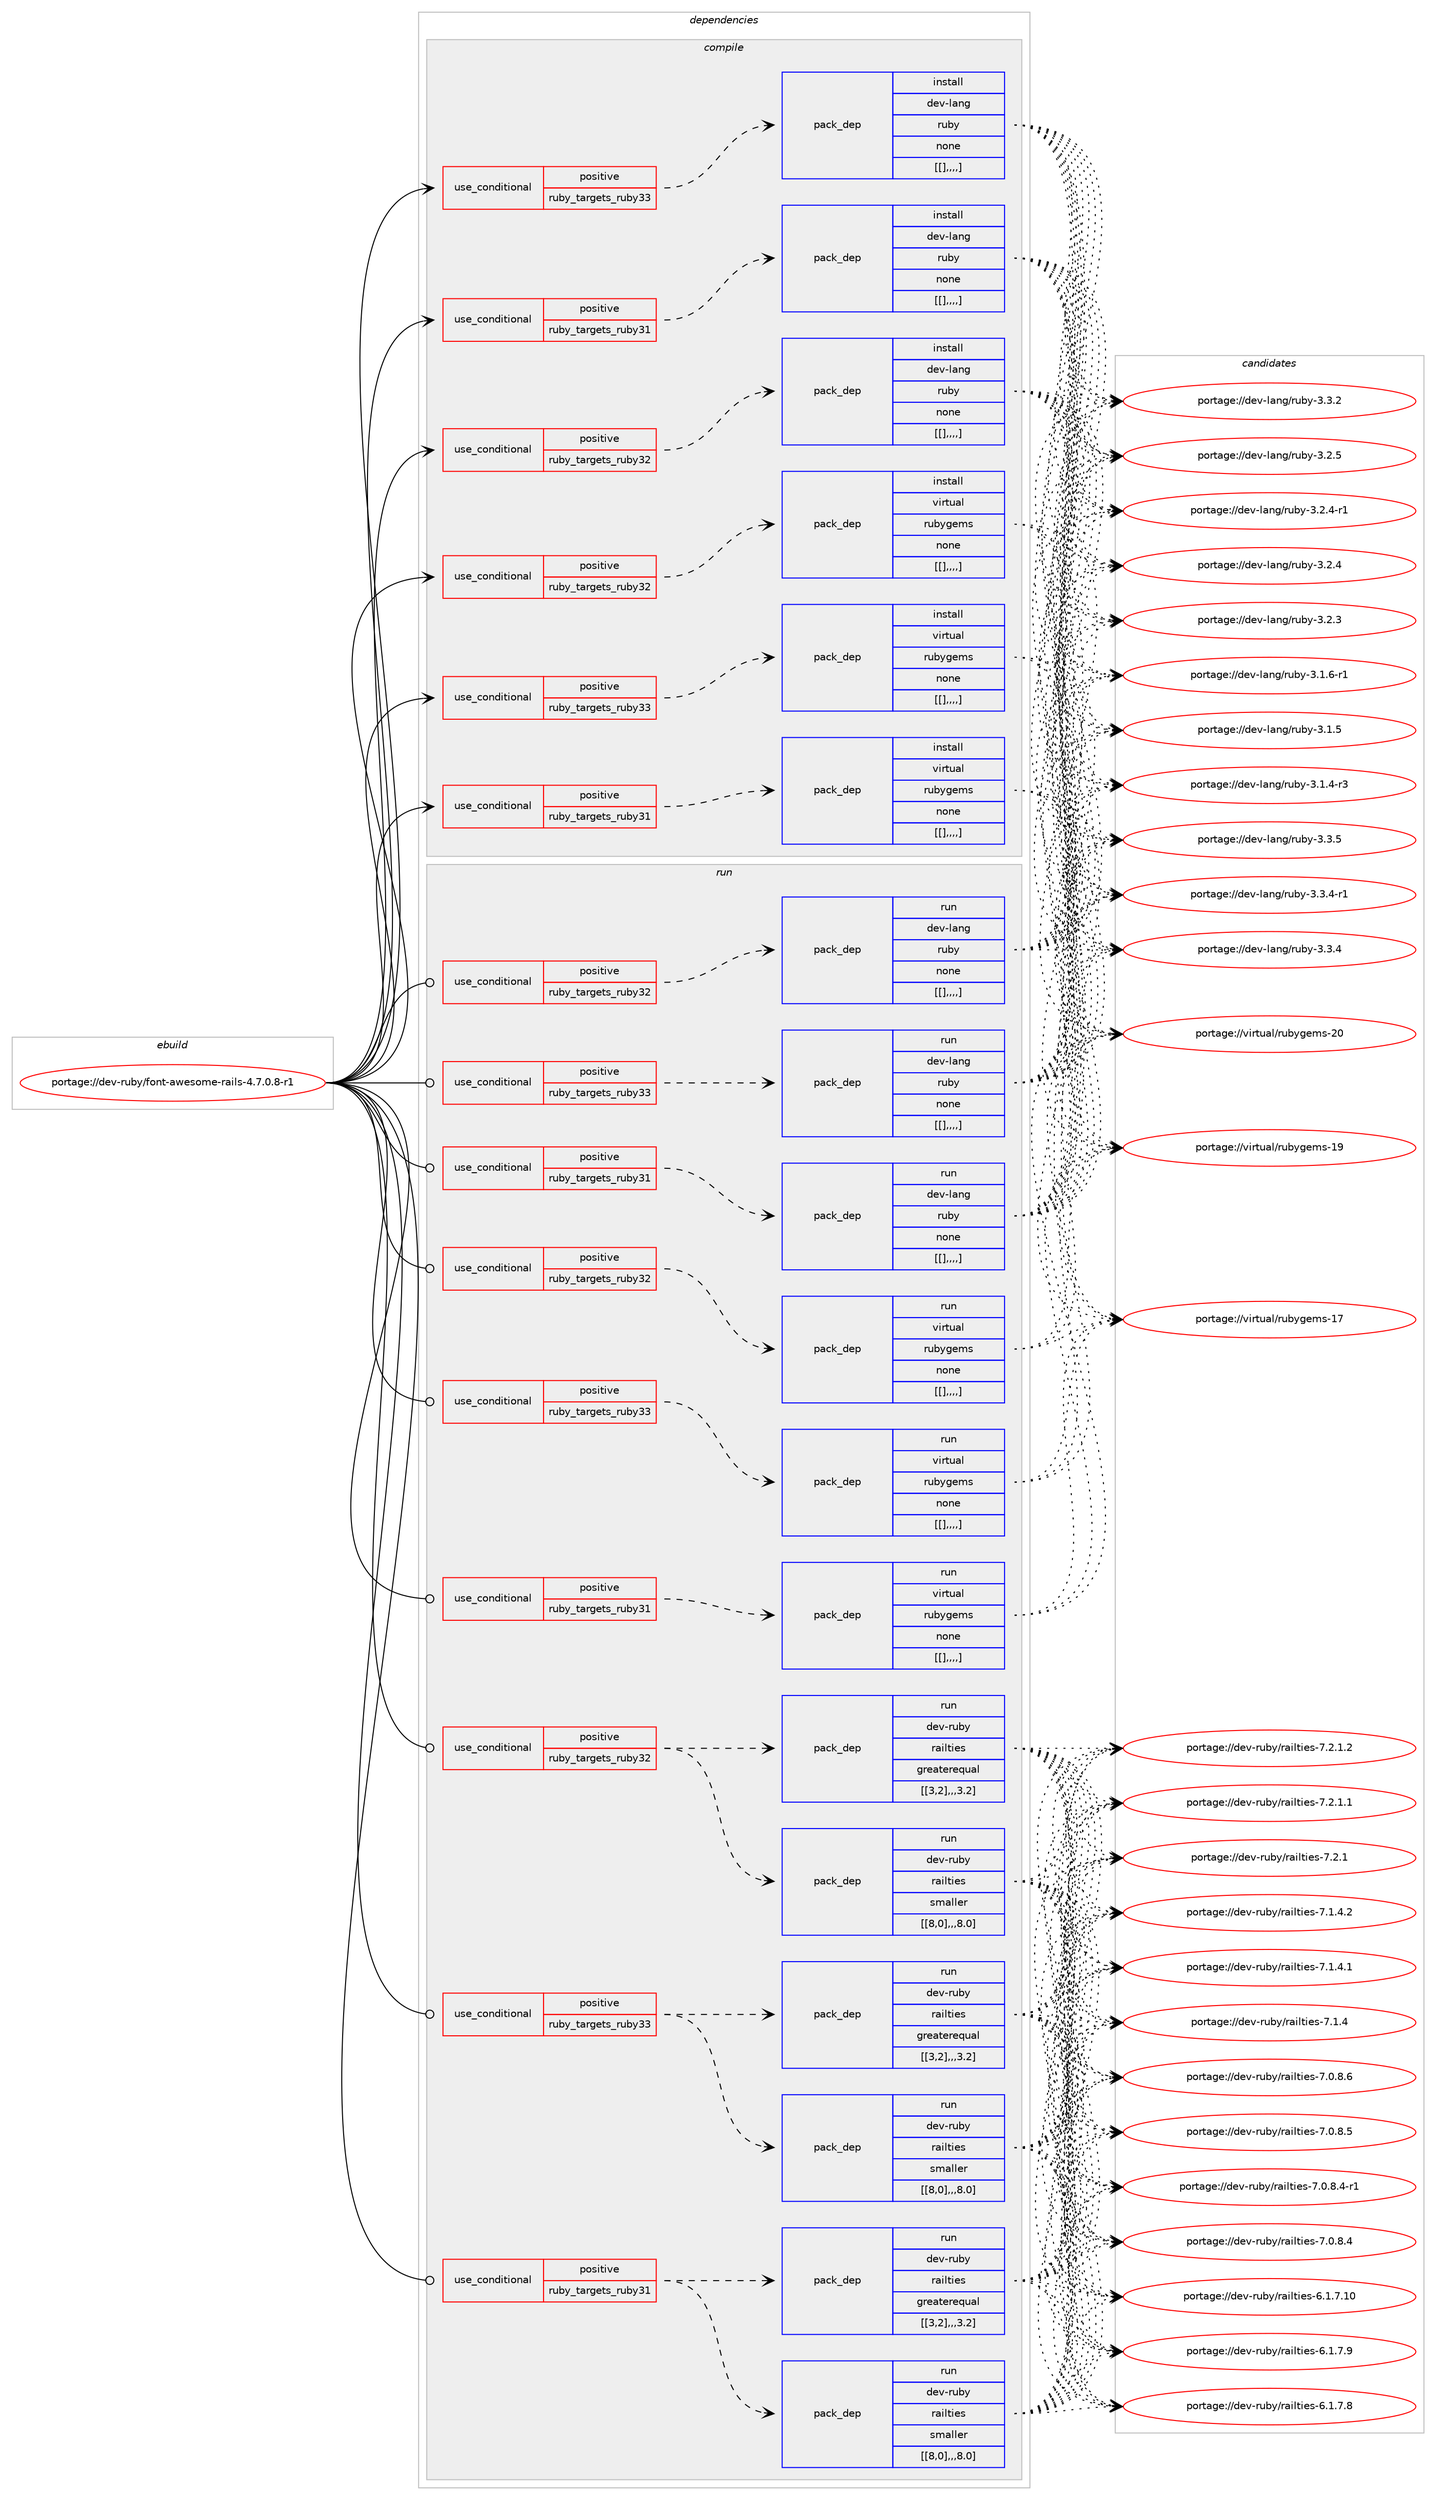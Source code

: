 digraph prolog {

# *************
# Graph options
# *************

newrank=true;
concentrate=true;
compound=true;
graph [rankdir=LR,fontname=Helvetica,fontsize=10,ranksep=1.5];#, ranksep=2.5, nodesep=0.2];
edge  [arrowhead=vee];
node  [fontname=Helvetica,fontsize=10];

# **********
# The ebuild
# **********

subgraph cluster_leftcol {
color=gray;
label=<<i>ebuild</i>>;
id [label="portage://dev-ruby/font-awesome-rails-4.7.0.8-r1", color=red, width=4, href="../dev-ruby/font-awesome-rails-4.7.0.8-r1.svg"];
}

# ****************
# The dependencies
# ****************

subgraph cluster_midcol {
color=gray;
label=<<i>dependencies</i>>;
subgraph cluster_compile {
fillcolor="#eeeeee";
style=filled;
label=<<i>compile</i>>;
subgraph cond52103 {
dependency194937 [label=<<TABLE BORDER="0" CELLBORDER="1" CELLSPACING="0" CELLPADDING="4"><TR><TD ROWSPAN="3" CELLPADDING="10">use_conditional</TD></TR><TR><TD>positive</TD></TR><TR><TD>ruby_targets_ruby31</TD></TR></TABLE>>, shape=none, color=red];
subgraph pack141422 {
dependency194960 [label=<<TABLE BORDER="0" CELLBORDER="1" CELLSPACING="0" CELLPADDING="4" WIDTH="220"><TR><TD ROWSPAN="6" CELLPADDING="30">pack_dep</TD></TR><TR><TD WIDTH="110">install</TD></TR><TR><TD>dev-lang</TD></TR><TR><TD>ruby</TD></TR><TR><TD>none</TD></TR><TR><TD>[[],,,,]</TD></TR></TABLE>>, shape=none, color=blue];
}
dependency194937:e -> dependency194960:w [weight=20,style="dashed",arrowhead="vee"];
}
id:e -> dependency194937:w [weight=20,style="solid",arrowhead="vee"];
subgraph cond52118 {
dependency194966 [label=<<TABLE BORDER="0" CELLBORDER="1" CELLSPACING="0" CELLPADDING="4"><TR><TD ROWSPAN="3" CELLPADDING="10">use_conditional</TD></TR><TR><TD>positive</TD></TR><TR><TD>ruby_targets_ruby31</TD></TR></TABLE>>, shape=none, color=red];
subgraph pack141431 {
dependency194974 [label=<<TABLE BORDER="0" CELLBORDER="1" CELLSPACING="0" CELLPADDING="4" WIDTH="220"><TR><TD ROWSPAN="6" CELLPADDING="30">pack_dep</TD></TR><TR><TD WIDTH="110">install</TD></TR><TR><TD>virtual</TD></TR><TR><TD>rubygems</TD></TR><TR><TD>none</TD></TR><TR><TD>[[],,,,]</TD></TR></TABLE>>, shape=none, color=blue];
}
dependency194966:e -> dependency194974:w [weight=20,style="dashed",arrowhead="vee"];
}
id:e -> dependency194966:w [weight=20,style="solid",arrowhead="vee"];
subgraph cond52130 {
dependency194993 [label=<<TABLE BORDER="0" CELLBORDER="1" CELLSPACING="0" CELLPADDING="4"><TR><TD ROWSPAN="3" CELLPADDING="10">use_conditional</TD></TR><TR><TD>positive</TD></TR><TR><TD>ruby_targets_ruby32</TD></TR></TABLE>>, shape=none, color=red];
subgraph pack141440 {
dependency195002 [label=<<TABLE BORDER="0" CELLBORDER="1" CELLSPACING="0" CELLPADDING="4" WIDTH="220"><TR><TD ROWSPAN="6" CELLPADDING="30">pack_dep</TD></TR><TR><TD WIDTH="110">install</TD></TR><TR><TD>dev-lang</TD></TR><TR><TD>ruby</TD></TR><TR><TD>none</TD></TR><TR><TD>[[],,,,]</TD></TR></TABLE>>, shape=none, color=blue];
}
dependency194993:e -> dependency195002:w [weight=20,style="dashed",arrowhead="vee"];
}
id:e -> dependency194993:w [weight=20,style="solid",arrowhead="vee"];
subgraph cond52139 {
dependency195019 [label=<<TABLE BORDER="0" CELLBORDER="1" CELLSPACING="0" CELLPADDING="4"><TR><TD ROWSPAN="3" CELLPADDING="10">use_conditional</TD></TR><TR><TD>positive</TD></TR><TR><TD>ruby_targets_ruby32</TD></TR></TABLE>>, shape=none, color=red];
subgraph pack141468 {
dependency195084 [label=<<TABLE BORDER="0" CELLBORDER="1" CELLSPACING="0" CELLPADDING="4" WIDTH="220"><TR><TD ROWSPAN="6" CELLPADDING="30">pack_dep</TD></TR><TR><TD WIDTH="110">install</TD></TR><TR><TD>virtual</TD></TR><TR><TD>rubygems</TD></TR><TR><TD>none</TD></TR><TR><TD>[[],,,,]</TD></TR></TABLE>>, shape=none, color=blue];
}
dependency195019:e -> dependency195084:w [weight=20,style="dashed",arrowhead="vee"];
}
id:e -> dependency195019:w [weight=20,style="solid",arrowhead="vee"];
subgraph cond52192 {
dependency195107 [label=<<TABLE BORDER="0" CELLBORDER="1" CELLSPACING="0" CELLPADDING="4"><TR><TD ROWSPAN="3" CELLPADDING="10">use_conditional</TD></TR><TR><TD>positive</TD></TR><TR><TD>ruby_targets_ruby33</TD></TR></TABLE>>, shape=none, color=red];
subgraph pack141502 {
dependency195115 [label=<<TABLE BORDER="0" CELLBORDER="1" CELLSPACING="0" CELLPADDING="4" WIDTH="220"><TR><TD ROWSPAN="6" CELLPADDING="30">pack_dep</TD></TR><TR><TD WIDTH="110">install</TD></TR><TR><TD>dev-lang</TD></TR><TR><TD>ruby</TD></TR><TR><TD>none</TD></TR><TR><TD>[[],,,,]</TD></TR></TABLE>>, shape=none, color=blue];
}
dependency195107:e -> dependency195115:w [weight=20,style="dashed",arrowhead="vee"];
}
id:e -> dependency195107:w [weight=20,style="solid",arrowhead="vee"];
subgraph cond52201 {
dependency195128 [label=<<TABLE BORDER="0" CELLBORDER="1" CELLSPACING="0" CELLPADDING="4"><TR><TD ROWSPAN="3" CELLPADDING="10">use_conditional</TD></TR><TR><TD>positive</TD></TR><TR><TD>ruby_targets_ruby33</TD></TR></TABLE>>, shape=none, color=red];
subgraph pack141520 {
dependency195142 [label=<<TABLE BORDER="0" CELLBORDER="1" CELLSPACING="0" CELLPADDING="4" WIDTH="220"><TR><TD ROWSPAN="6" CELLPADDING="30">pack_dep</TD></TR><TR><TD WIDTH="110">install</TD></TR><TR><TD>virtual</TD></TR><TR><TD>rubygems</TD></TR><TR><TD>none</TD></TR><TR><TD>[[],,,,]</TD></TR></TABLE>>, shape=none, color=blue];
}
dependency195128:e -> dependency195142:w [weight=20,style="dashed",arrowhead="vee"];
}
id:e -> dependency195128:w [weight=20,style="solid",arrowhead="vee"];
}
subgraph cluster_compileandrun {
fillcolor="#eeeeee";
style=filled;
label=<<i>compile and run</i>>;
}
subgraph cluster_run {
fillcolor="#eeeeee";
style=filled;
label=<<i>run</i>>;
subgraph cond52215 {
dependency195173 [label=<<TABLE BORDER="0" CELLBORDER="1" CELLSPACING="0" CELLPADDING="4"><TR><TD ROWSPAN="3" CELLPADDING="10">use_conditional</TD></TR><TR><TD>positive</TD></TR><TR><TD>ruby_targets_ruby31</TD></TR></TABLE>>, shape=none, color=red];
subgraph pack141542 {
dependency195188 [label=<<TABLE BORDER="0" CELLBORDER="1" CELLSPACING="0" CELLPADDING="4" WIDTH="220"><TR><TD ROWSPAN="6" CELLPADDING="30">pack_dep</TD></TR><TR><TD WIDTH="110">run</TD></TR><TR><TD>dev-lang</TD></TR><TR><TD>ruby</TD></TR><TR><TD>none</TD></TR><TR><TD>[[],,,,]</TD></TR></TABLE>>, shape=none, color=blue];
}
dependency195173:e -> dependency195188:w [weight=20,style="dashed",arrowhead="vee"];
}
id:e -> dependency195173:w [weight=20,style="solid",arrowhead="odot"];
subgraph cond52244 {
dependency195207 [label=<<TABLE BORDER="0" CELLBORDER="1" CELLSPACING="0" CELLPADDING="4"><TR><TD ROWSPAN="3" CELLPADDING="10">use_conditional</TD></TR><TR><TD>positive</TD></TR><TR><TD>ruby_targets_ruby31</TD></TR></TABLE>>, shape=none, color=red];
subgraph pack141632 {
dependency195410 [label=<<TABLE BORDER="0" CELLBORDER="1" CELLSPACING="0" CELLPADDING="4" WIDTH="220"><TR><TD ROWSPAN="6" CELLPADDING="30">pack_dep</TD></TR><TR><TD WIDTH="110">run</TD></TR><TR><TD>dev-ruby</TD></TR><TR><TD>railties</TD></TR><TR><TD>smaller</TD></TR><TR><TD>[[8,0],,,8.0]</TD></TR></TABLE>>, shape=none, color=blue];
}
dependency195207:e -> dependency195410:w [weight=20,style="dashed",arrowhead="vee"];
subgraph pack141658 {
dependency195421 [label=<<TABLE BORDER="0" CELLBORDER="1" CELLSPACING="0" CELLPADDING="4" WIDTH="220"><TR><TD ROWSPAN="6" CELLPADDING="30">pack_dep</TD></TR><TR><TD WIDTH="110">run</TD></TR><TR><TD>dev-ruby</TD></TR><TR><TD>railties</TD></TR><TR><TD>greaterequal</TD></TR><TR><TD>[[3,2],,,3.2]</TD></TR></TABLE>>, shape=none, color=blue];
}
dependency195207:e -> dependency195421:w [weight=20,style="dashed",arrowhead="vee"];
}
id:e -> dependency195207:w [weight=20,style="solid",arrowhead="odot"];
subgraph cond52399 {
dependency195521 [label=<<TABLE BORDER="0" CELLBORDER="1" CELLSPACING="0" CELLPADDING="4"><TR><TD ROWSPAN="3" CELLPADDING="10">use_conditional</TD></TR><TR><TD>positive</TD></TR><TR><TD>ruby_targets_ruby31</TD></TR></TABLE>>, shape=none, color=red];
subgraph pack141723 {
dependency195563 [label=<<TABLE BORDER="0" CELLBORDER="1" CELLSPACING="0" CELLPADDING="4" WIDTH="220"><TR><TD ROWSPAN="6" CELLPADDING="30">pack_dep</TD></TR><TR><TD WIDTH="110">run</TD></TR><TR><TD>virtual</TD></TR><TR><TD>rubygems</TD></TR><TR><TD>none</TD></TR><TR><TD>[[],,,,]</TD></TR></TABLE>>, shape=none, color=blue];
}
dependency195521:e -> dependency195563:w [weight=20,style="dashed",arrowhead="vee"];
}
id:e -> dependency195521:w [weight=20,style="solid",arrowhead="odot"];
subgraph cond52439 {
dependency195709 [label=<<TABLE BORDER="0" CELLBORDER="1" CELLSPACING="0" CELLPADDING="4"><TR><TD ROWSPAN="3" CELLPADDING="10">use_conditional</TD></TR><TR><TD>positive</TD></TR><TR><TD>ruby_targets_ruby32</TD></TR></TABLE>>, shape=none, color=red];
subgraph pack141820 {
dependency195728 [label=<<TABLE BORDER="0" CELLBORDER="1" CELLSPACING="0" CELLPADDING="4" WIDTH="220"><TR><TD ROWSPAN="6" CELLPADDING="30">pack_dep</TD></TR><TR><TD WIDTH="110">run</TD></TR><TR><TD>dev-lang</TD></TR><TR><TD>ruby</TD></TR><TR><TD>none</TD></TR><TR><TD>[[],,,,]</TD></TR></TABLE>>, shape=none, color=blue];
}
dependency195709:e -> dependency195728:w [weight=20,style="dashed",arrowhead="vee"];
}
id:e -> dependency195709:w [weight=20,style="solid",arrowhead="odot"];
subgraph cond52518 {
dependency195757 [label=<<TABLE BORDER="0" CELLBORDER="1" CELLSPACING="0" CELLPADDING="4"><TR><TD ROWSPAN="3" CELLPADDING="10">use_conditional</TD></TR><TR><TD>positive</TD></TR><TR><TD>ruby_targets_ruby32</TD></TR></TABLE>>, shape=none, color=red];
subgraph pack141835 {
dependency195781 [label=<<TABLE BORDER="0" CELLBORDER="1" CELLSPACING="0" CELLPADDING="4" WIDTH="220"><TR><TD ROWSPAN="6" CELLPADDING="30">pack_dep</TD></TR><TR><TD WIDTH="110">run</TD></TR><TR><TD>dev-ruby</TD></TR><TR><TD>railties</TD></TR><TR><TD>smaller</TD></TR><TR><TD>[[8,0],,,8.0]</TD></TR></TABLE>>, shape=none, color=blue];
}
dependency195757:e -> dependency195781:w [weight=20,style="dashed",arrowhead="vee"];
subgraph pack141867 {
dependency195810 [label=<<TABLE BORDER="0" CELLBORDER="1" CELLSPACING="0" CELLPADDING="4" WIDTH="220"><TR><TD ROWSPAN="6" CELLPADDING="30">pack_dep</TD></TR><TR><TD WIDTH="110">run</TD></TR><TR><TD>dev-ruby</TD></TR><TR><TD>railties</TD></TR><TR><TD>greaterequal</TD></TR><TR><TD>[[3,2],,,3.2]</TD></TR></TABLE>>, shape=none, color=blue];
}
dependency195757:e -> dependency195810:w [weight=20,style="dashed",arrowhead="vee"];
}
id:e -> dependency195757:w [weight=20,style="solid",arrowhead="odot"];
subgraph cond52540 {
dependency195842 [label=<<TABLE BORDER="0" CELLBORDER="1" CELLSPACING="0" CELLPADDING="4"><TR><TD ROWSPAN="3" CELLPADDING="10">use_conditional</TD></TR><TR><TD>positive</TD></TR><TR><TD>ruby_targets_ruby32</TD></TR></TABLE>>, shape=none, color=red];
subgraph pack141897 {
dependency195924 [label=<<TABLE BORDER="0" CELLBORDER="1" CELLSPACING="0" CELLPADDING="4" WIDTH="220"><TR><TD ROWSPAN="6" CELLPADDING="30">pack_dep</TD></TR><TR><TD WIDTH="110">run</TD></TR><TR><TD>virtual</TD></TR><TR><TD>rubygems</TD></TR><TR><TD>none</TD></TR><TR><TD>[[],,,,]</TD></TR></TABLE>>, shape=none, color=blue];
}
dependency195842:e -> dependency195924:w [weight=20,style="dashed",arrowhead="vee"];
}
id:e -> dependency195842:w [weight=20,style="solid",arrowhead="odot"];
subgraph cond52592 {
dependency195930 [label=<<TABLE BORDER="0" CELLBORDER="1" CELLSPACING="0" CELLPADDING="4"><TR><TD ROWSPAN="3" CELLPADDING="10">use_conditional</TD></TR><TR><TD>positive</TD></TR><TR><TD>ruby_targets_ruby33</TD></TR></TABLE>>, shape=none, color=red];
subgraph pack141958 {
dependency195977 [label=<<TABLE BORDER="0" CELLBORDER="1" CELLSPACING="0" CELLPADDING="4" WIDTH="220"><TR><TD ROWSPAN="6" CELLPADDING="30">pack_dep</TD></TR><TR><TD WIDTH="110">run</TD></TR><TR><TD>dev-lang</TD></TR><TR><TD>ruby</TD></TR><TR><TD>none</TD></TR><TR><TD>[[],,,,]</TD></TR></TABLE>>, shape=none, color=blue];
}
dependency195930:e -> dependency195977:w [weight=20,style="dashed",arrowhead="vee"];
}
id:e -> dependency195930:w [weight=20,style="solid",arrowhead="odot"];
subgraph cond52625 {
dependency196026 [label=<<TABLE BORDER="0" CELLBORDER="1" CELLSPACING="0" CELLPADDING="4"><TR><TD ROWSPAN="3" CELLPADDING="10">use_conditional</TD></TR><TR><TD>positive</TD></TR><TR><TD>ruby_targets_ruby33</TD></TR></TABLE>>, shape=none, color=red];
subgraph pack141996 {
dependency196072 [label=<<TABLE BORDER="0" CELLBORDER="1" CELLSPACING="0" CELLPADDING="4" WIDTH="220"><TR><TD ROWSPAN="6" CELLPADDING="30">pack_dep</TD></TR><TR><TD WIDTH="110">run</TD></TR><TR><TD>dev-ruby</TD></TR><TR><TD>railties</TD></TR><TR><TD>smaller</TD></TR><TR><TD>[[8,0],,,8.0]</TD></TR></TABLE>>, shape=none, color=blue];
}
dependency196026:e -> dependency196072:w [weight=20,style="dashed",arrowhead="vee"];
subgraph pack142020 {
dependency196108 [label=<<TABLE BORDER="0" CELLBORDER="1" CELLSPACING="0" CELLPADDING="4" WIDTH="220"><TR><TD ROWSPAN="6" CELLPADDING="30">pack_dep</TD></TR><TR><TD WIDTH="110">run</TD></TR><TR><TD>dev-ruby</TD></TR><TR><TD>railties</TD></TR><TR><TD>greaterequal</TD></TR><TR><TD>[[3,2],,,3.2]</TD></TR></TABLE>>, shape=none, color=blue];
}
dependency196026:e -> dependency196108:w [weight=20,style="dashed",arrowhead="vee"];
}
id:e -> dependency196026:w [weight=20,style="solid",arrowhead="odot"];
subgraph cond52683 {
dependency196140 [label=<<TABLE BORDER="0" CELLBORDER="1" CELLSPACING="0" CELLPADDING="4"><TR><TD ROWSPAN="3" CELLPADDING="10">use_conditional</TD></TR><TR><TD>positive</TD></TR><TR><TD>ruby_targets_ruby33</TD></TR></TABLE>>, shape=none, color=red];
subgraph pack142044 {
dependency196147 [label=<<TABLE BORDER="0" CELLBORDER="1" CELLSPACING="0" CELLPADDING="4" WIDTH="220"><TR><TD ROWSPAN="6" CELLPADDING="30">pack_dep</TD></TR><TR><TD WIDTH="110">run</TD></TR><TR><TD>virtual</TD></TR><TR><TD>rubygems</TD></TR><TR><TD>none</TD></TR><TR><TD>[[],,,,]</TD></TR></TABLE>>, shape=none, color=blue];
}
dependency196140:e -> dependency196147:w [weight=20,style="dashed",arrowhead="vee"];
}
id:e -> dependency196140:w [weight=20,style="solid",arrowhead="odot"];
}
}

# **************
# The candidates
# **************

subgraph cluster_choices {
rank=same;
color=gray;
label=<<i>candidates</i>>;

subgraph choice141600 {
color=black;
nodesep=1;
choice10010111845108971101034711411798121455146514653 [label="portage://dev-lang/ruby-3.3.5", color=red, width=4,href="../dev-lang/ruby-3.3.5.svg"];
choice100101118451089711010347114117981214551465146524511449 [label="portage://dev-lang/ruby-3.3.4-r1", color=red, width=4,href="../dev-lang/ruby-3.3.4-r1.svg"];
choice10010111845108971101034711411798121455146514652 [label="portage://dev-lang/ruby-3.3.4", color=red, width=4,href="../dev-lang/ruby-3.3.4.svg"];
choice10010111845108971101034711411798121455146514650 [label="portage://dev-lang/ruby-3.3.2", color=red, width=4,href="../dev-lang/ruby-3.3.2.svg"];
choice10010111845108971101034711411798121455146504653 [label="portage://dev-lang/ruby-3.2.5", color=red, width=4,href="../dev-lang/ruby-3.2.5.svg"];
choice100101118451089711010347114117981214551465046524511449 [label="portage://dev-lang/ruby-3.2.4-r1", color=red, width=4,href="../dev-lang/ruby-3.2.4-r1.svg"];
choice10010111845108971101034711411798121455146504652 [label="portage://dev-lang/ruby-3.2.4", color=red, width=4,href="../dev-lang/ruby-3.2.4.svg"];
choice10010111845108971101034711411798121455146504651 [label="portage://dev-lang/ruby-3.2.3", color=red, width=4,href="../dev-lang/ruby-3.2.3.svg"];
choice100101118451089711010347114117981214551464946544511449 [label="portage://dev-lang/ruby-3.1.6-r1", color=red, width=4,href="../dev-lang/ruby-3.1.6-r1.svg"];
choice10010111845108971101034711411798121455146494653 [label="portage://dev-lang/ruby-3.1.5", color=red, width=4,href="../dev-lang/ruby-3.1.5.svg"];
choice100101118451089711010347114117981214551464946524511451 [label="portage://dev-lang/ruby-3.1.4-r3", color=red, width=4,href="../dev-lang/ruby-3.1.4-r3.svg"];
dependency194960:e -> choice10010111845108971101034711411798121455146514653:w [style=dotted,weight="100"];
dependency194960:e -> choice100101118451089711010347114117981214551465146524511449:w [style=dotted,weight="100"];
dependency194960:e -> choice10010111845108971101034711411798121455146514652:w [style=dotted,weight="100"];
dependency194960:e -> choice10010111845108971101034711411798121455146514650:w [style=dotted,weight="100"];
dependency194960:e -> choice10010111845108971101034711411798121455146504653:w [style=dotted,weight="100"];
dependency194960:e -> choice100101118451089711010347114117981214551465046524511449:w [style=dotted,weight="100"];
dependency194960:e -> choice10010111845108971101034711411798121455146504652:w [style=dotted,weight="100"];
dependency194960:e -> choice10010111845108971101034711411798121455146504651:w [style=dotted,weight="100"];
dependency194960:e -> choice100101118451089711010347114117981214551464946544511449:w [style=dotted,weight="100"];
dependency194960:e -> choice10010111845108971101034711411798121455146494653:w [style=dotted,weight="100"];
dependency194960:e -> choice100101118451089711010347114117981214551464946524511451:w [style=dotted,weight="100"];
}
subgraph choice141606 {
color=black;
nodesep=1;
choice118105114116117971084711411798121103101109115455048 [label="portage://virtual/rubygems-20", color=red, width=4,href="../virtual/rubygems-20.svg"];
choice118105114116117971084711411798121103101109115454957 [label="portage://virtual/rubygems-19", color=red, width=4,href="../virtual/rubygems-19.svg"];
choice118105114116117971084711411798121103101109115454955 [label="portage://virtual/rubygems-17", color=red, width=4,href="../virtual/rubygems-17.svg"];
dependency194974:e -> choice118105114116117971084711411798121103101109115455048:w [style=dotted,weight="100"];
dependency194974:e -> choice118105114116117971084711411798121103101109115454957:w [style=dotted,weight="100"];
dependency194974:e -> choice118105114116117971084711411798121103101109115454955:w [style=dotted,weight="100"];
}
subgraph choice141616 {
color=black;
nodesep=1;
choice10010111845108971101034711411798121455146514653 [label="portage://dev-lang/ruby-3.3.5", color=red, width=4,href="../dev-lang/ruby-3.3.5.svg"];
choice100101118451089711010347114117981214551465146524511449 [label="portage://dev-lang/ruby-3.3.4-r1", color=red, width=4,href="../dev-lang/ruby-3.3.4-r1.svg"];
choice10010111845108971101034711411798121455146514652 [label="portage://dev-lang/ruby-3.3.4", color=red, width=4,href="../dev-lang/ruby-3.3.4.svg"];
choice10010111845108971101034711411798121455146514650 [label="portage://dev-lang/ruby-3.3.2", color=red, width=4,href="../dev-lang/ruby-3.3.2.svg"];
choice10010111845108971101034711411798121455146504653 [label="portage://dev-lang/ruby-3.2.5", color=red, width=4,href="../dev-lang/ruby-3.2.5.svg"];
choice100101118451089711010347114117981214551465046524511449 [label="portage://dev-lang/ruby-3.2.4-r1", color=red, width=4,href="../dev-lang/ruby-3.2.4-r1.svg"];
choice10010111845108971101034711411798121455146504652 [label="portage://dev-lang/ruby-3.2.4", color=red, width=4,href="../dev-lang/ruby-3.2.4.svg"];
choice10010111845108971101034711411798121455146504651 [label="portage://dev-lang/ruby-3.2.3", color=red, width=4,href="../dev-lang/ruby-3.2.3.svg"];
choice100101118451089711010347114117981214551464946544511449 [label="portage://dev-lang/ruby-3.1.6-r1", color=red, width=4,href="../dev-lang/ruby-3.1.6-r1.svg"];
choice10010111845108971101034711411798121455146494653 [label="portage://dev-lang/ruby-3.1.5", color=red, width=4,href="../dev-lang/ruby-3.1.5.svg"];
choice100101118451089711010347114117981214551464946524511451 [label="portage://dev-lang/ruby-3.1.4-r3", color=red, width=4,href="../dev-lang/ruby-3.1.4-r3.svg"];
dependency195002:e -> choice10010111845108971101034711411798121455146514653:w [style=dotted,weight="100"];
dependency195002:e -> choice100101118451089711010347114117981214551465146524511449:w [style=dotted,weight="100"];
dependency195002:e -> choice10010111845108971101034711411798121455146514652:w [style=dotted,weight="100"];
dependency195002:e -> choice10010111845108971101034711411798121455146514650:w [style=dotted,weight="100"];
dependency195002:e -> choice10010111845108971101034711411798121455146504653:w [style=dotted,weight="100"];
dependency195002:e -> choice100101118451089711010347114117981214551465046524511449:w [style=dotted,weight="100"];
dependency195002:e -> choice10010111845108971101034711411798121455146504652:w [style=dotted,weight="100"];
dependency195002:e -> choice10010111845108971101034711411798121455146504651:w [style=dotted,weight="100"];
dependency195002:e -> choice100101118451089711010347114117981214551464946544511449:w [style=dotted,weight="100"];
dependency195002:e -> choice10010111845108971101034711411798121455146494653:w [style=dotted,weight="100"];
dependency195002:e -> choice100101118451089711010347114117981214551464946524511451:w [style=dotted,weight="100"];
}
subgraph choice141621 {
color=black;
nodesep=1;
choice118105114116117971084711411798121103101109115455048 [label="portage://virtual/rubygems-20", color=red, width=4,href="../virtual/rubygems-20.svg"];
choice118105114116117971084711411798121103101109115454957 [label="portage://virtual/rubygems-19", color=red, width=4,href="../virtual/rubygems-19.svg"];
choice118105114116117971084711411798121103101109115454955 [label="portage://virtual/rubygems-17", color=red, width=4,href="../virtual/rubygems-17.svg"];
dependency195084:e -> choice118105114116117971084711411798121103101109115455048:w [style=dotted,weight="100"];
dependency195084:e -> choice118105114116117971084711411798121103101109115454957:w [style=dotted,weight="100"];
dependency195084:e -> choice118105114116117971084711411798121103101109115454955:w [style=dotted,weight="100"];
}
subgraph choice141633 {
color=black;
nodesep=1;
choice10010111845108971101034711411798121455146514653 [label="portage://dev-lang/ruby-3.3.5", color=red, width=4,href="../dev-lang/ruby-3.3.5.svg"];
choice100101118451089711010347114117981214551465146524511449 [label="portage://dev-lang/ruby-3.3.4-r1", color=red, width=4,href="../dev-lang/ruby-3.3.4-r1.svg"];
choice10010111845108971101034711411798121455146514652 [label="portage://dev-lang/ruby-3.3.4", color=red, width=4,href="../dev-lang/ruby-3.3.4.svg"];
choice10010111845108971101034711411798121455146514650 [label="portage://dev-lang/ruby-3.3.2", color=red, width=4,href="../dev-lang/ruby-3.3.2.svg"];
choice10010111845108971101034711411798121455146504653 [label="portage://dev-lang/ruby-3.2.5", color=red, width=4,href="../dev-lang/ruby-3.2.5.svg"];
choice100101118451089711010347114117981214551465046524511449 [label="portage://dev-lang/ruby-3.2.4-r1", color=red, width=4,href="../dev-lang/ruby-3.2.4-r1.svg"];
choice10010111845108971101034711411798121455146504652 [label="portage://dev-lang/ruby-3.2.4", color=red, width=4,href="../dev-lang/ruby-3.2.4.svg"];
choice10010111845108971101034711411798121455146504651 [label="portage://dev-lang/ruby-3.2.3", color=red, width=4,href="../dev-lang/ruby-3.2.3.svg"];
choice100101118451089711010347114117981214551464946544511449 [label="portage://dev-lang/ruby-3.1.6-r1", color=red, width=4,href="../dev-lang/ruby-3.1.6-r1.svg"];
choice10010111845108971101034711411798121455146494653 [label="portage://dev-lang/ruby-3.1.5", color=red, width=4,href="../dev-lang/ruby-3.1.5.svg"];
choice100101118451089711010347114117981214551464946524511451 [label="portage://dev-lang/ruby-3.1.4-r3", color=red, width=4,href="../dev-lang/ruby-3.1.4-r3.svg"];
dependency195115:e -> choice10010111845108971101034711411798121455146514653:w [style=dotted,weight="100"];
dependency195115:e -> choice100101118451089711010347114117981214551465146524511449:w [style=dotted,weight="100"];
dependency195115:e -> choice10010111845108971101034711411798121455146514652:w [style=dotted,weight="100"];
dependency195115:e -> choice10010111845108971101034711411798121455146514650:w [style=dotted,weight="100"];
dependency195115:e -> choice10010111845108971101034711411798121455146504653:w [style=dotted,weight="100"];
dependency195115:e -> choice100101118451089711010347114117981214551465046524511449:w [style=dotted,weight="100"];
dependency195115:e -> choice10010111845108971101034711411798121455146504652:w [style=dotted,weight="100"];
dependency195115:e -> choice10010111845108971101034711411798121455146504651:w [style=dotted,weight="100"];
dependency195115:e -> choice100101118451089711010347114117981214551464946544511449:w [style=dotted,weight="100"];
dependency195115:e -> choice10010111845108971101034711411798121455146494653:w [style=dotted,weight="100"];
dependency195115:e -> choice100101118451089711010347114117981214551464946524511451:w [style=dotted,weight="100"];
}
subgraph choice141647 {
color=black;
nodesep=1;
choice118105114116117971084711411798121103101109115455048 [label="portage://virtual/rubygems-20", color=red, width=4,href="../virtual/rubygems-20.svg"];
choice118105114116117971084711411798121103101109115454957 [label="portage://virtual/rubygems-19", color=red, width=4,href="../virtual/rubygems-19.svg"];
choice118105114116117971084711411798121103101109115454955 [label="portage://virtual/rubygems-17", color=red, width=4,href="../virtual/rubygems-17.svg"];
dependency195142:e -> choice118105114116117971084711411798121103101109115455048:w [style=dotted,weight="100"];
dependency195142:e -> choice118105114116117971084711411798121103101109115454957:w [style=dotted,weight="100"];
dependency195142:e -> choice118105114116117971084711411798121103101109115454955:w [style=dotted,weight="100"];
}
subgraph choice141662 {
color=black;
nodesep=1;
choice10010111845108971101034711411798121455146514653 [label="portage://dev-lang/ruby-3.3.5", color=red, width=4,href="../dev-lang/ruby-3.3.5.svg"];
choice100101118451089711010347114117981214551465146524511449 [label="portage://dev-lang/ruby-3.3.4-r1", color=red, width=4,href="../dev-lang/ruby-3.3.4-r1.svg"];
choice10010111845108971101034711411798121455146514652 [label="portage://dev-lang/ruby-3.3.4", color=red, width=4,href="../dev-lang/ruby-3.3.4.svg"];
choice10010111845108971101034711411798121455146514650 [label="portage://dev-lang/ruby-3.3.2", color=red, width=4,href="../dev-lang/ruby-3.3.2.svg"];
choice10010111845108971101034711411798121455146504653 [label="portage://dev-lang/ruby-3.2.5", color=red, width=4,href="../dev-lang/ruby-3.2.5.svg"];
choice100101118451089711010347114117981214551465046524511449 [label="portage://dev-lang/ruby-3.2.4-r1", color=red, width=4,href="../dev-lang/ruby-3.2.4-r1.svg"];
choice10010111845108971101034711411798121455146504652 [label="portage://dev-lang/ruby-3.2.4", color=red, width=4,href="../dev-lang/ruby-3.2.4.svg"];
choice10010111845108971101034711411798121455146504651 [label="portage://dev-lang/ruby-3.2.3", color=red, width=4,href="../dev-lang/ruby-3.2.3.svg"];
choice100101118451089711010347114117981214551464946544511449 [label="portage://dev-lang/ruby-3.1.6-r1", color=red, width=4,href="../dev-lang/ruby-3.1.6-r1.svg"];
choice10010111845108971101034711411798121455146494653 [label="portage://dev-lang/ruby-3.1.5", color=red, width=4,href="../dev-lang/ruby-3.1.5.svg"];
choice100101118451089711010347114117981214551464946524511451 [label="portage://dev-lang/ruby-3.1.4-r3", color=red, width=4,href="../dev-lang/ruby-3.1.4-r3.svg"];
dependency195188:e -> choice10010111845108971101034711411798121455146514653:w [style=dotted,weight="100"];
dependency195188:e -> choice100101118451089711010347114117981214551465146524511449:w [style=dotted,weight="100"];
dependency195188:e -> choice10010111845108971101034711411798121455146514652:w [style=dotted,weight="100"];
dependency195188:e -> choice10010111845108971101034711411798121455146514650:w [style=dotted,weight="100"];
dependency195188:e -> choice10010111845108971101034711411798121455146504653:w [style=dotted,weight="100"];
dependency195188:e -> choice100101118451089711010347114117981214551465046524511449:w [style=dotted,weight="100"];
dependency195188:e -> choice10010111845108971101034711411798121455146504652:w [style=dotted,weight="100"];
dependency195188:e -> choice10010111845108971101034711411798121455146504651:w [style=dotted,weight="100"];
dependency195188:e -> choice100101118451089711010347114117981214551464946544511449:w [style=dotted,weight="100"];
dependency195188:e -> choice10010111845108971101034711411798121455146494653:w [style=dotted,weight="100"];
dependency195188:e -> choice100101118451089711010347114117981214551464946524511451:w [style=dotted,weight="100"];
}
subgraph choice141667 {
color=black;
nodesep=1;
choice100101118451141179812147114971051081161051011154555465046494650 [label="portage://dev-ruby/railties-7.2.1.2", color=red, width=4,href="../dev-ruby/railties-7.2.1.2.svg"];
choice100101118451141179812147114971051081161051011154555465046494649 [label="portage://dev-ruby/railties-7.2.1.1", color=red, width=4,href="../dev-ruby/railties-7.2.1.1.svg"];
choice10010111845114117981214711497105108116105101115455546504649 [label="portage://dev-ruby/railties-7.2.1", color=red, width=4,href="../dev-ruby/railties-7.2.1.svg"];
choice100101118451141179812147114971051081161051011154555464946524650 [label="portage://dev-ruby/railties-7.1.4.2", color=red, width=4,href="../dev-ruby/railties-7.1.4.2.svg"];
choice100101118451141179812147114971051081161051011154555464946524649 [label="portage://dev-ruby/railties-7.1.4.1", color=red, width=4,href="../dev-ruby/railties-7.1.4.1.svg"];
choice10010111845114117981214711497105108116105101115455546494652 [label="portage://dev-ruby/railties-7.1.4", color=red, width=4,href="../dev-ruby/railties-7.1.4.svg"];
choice100101118451141179812147114971051081161051011154555464846564654 [label="portage://dev-ruby/railties-7.0.8.6", color=red, width=4,href="../dev-ruby/railties-7.0.8.6.svg"];
choice100101118451141179812147114971051081161051011154555464846564653 [label="portage://dev-ruby/railties-7.0.8.5", color=red, width=4,href="../dev-ruby/railties-7.0.8.5.svg"];
choice1001011184511411798121471149710510811610510111545554648465646524511449 [label="portage://dev-ruby/railties-7.0.8.4-r1", color=red, width=4,href="../dev-ruby/railties-7.0.8.4-r1.svg"];
choice100101118451141179812147114971051081161051011154555464846564652 [label="portage://dev-ruby/railties-7.0.8.4", color=red, width=4,href="../dev-ruby/railties-7.0.8.4.svg"];
choice10010111845114117981214711497105108116105101115455446494655464948 [label="portage://dev-ruby/railties-6.1.7.10", color=red, width=4,href="../dev-ruby/railties-6.1.7.10.svg"];
choice100101118451141179812147114971051081161051011154554464946554657 [label="portage://dev-ruby/railties-6.1.7.9", color=red, width=4,href="../dev-ruby/railties-6.1.7.9.svg"];
choice100101118451141179812147114971051081161051011154554464946554656 [label="portage://dev-ruby/railties-6.1.7.8", color=red, width=4,href="../dev-ruby/railties-6.1.7.8.svg"];
dependency195410:e -> choice100101118451141179812147114971051081161051011154555465046494650:w [style=dotted,weight="100"];
dependency195410:e -> choice100101118451141179812147114971051081161051011154555465046494649:w [style=dotted,weight="100"];
dependency195410:e -> choice10010111845114117981214711497105108116105101115455546504649:w [style=dotted,weight="100"];
dependency195410:e -> choice100101118451141179812147114971051081161051011154555464946524650:w [style=dotted,weight="100"];
dependency195410:e -> choice100101118451141179812147114971051081161051011154555464946524649:w [style=dotted,weight="100"];
dependency195410:e -> choice10010111845114117981214711497105108116105101115455546494652:w [style=dotted,weight="100"];
dependency195410:e -> choice100101118451141179812147114971051081161051011154555464846564654:w [style=dotted,weight="100"];
dependency195410:e -> choice100101118451141179812147114971051081161051011154555464846564653:w [style=dotted,weight="100"];
dependency195410:e -> choice1001011184511411798121471149710510811610510111545554648465646524511449:w [style=dotted,weight="100"];
dependency195410:e -> choice100101118451141179812147114971051081161051011154555464846564652:w [style=dotted,weight="100"];
dependency195410:e -> choice10010111845114117981214711497105108116105101115455446494655464948:w [style=dotted,weight="100"];
dependency195410:e -> choice100101118451141179812147114971051081161051011154554464946554657:w [style=dotted,weight="100"];
dependency195410:e -> choice100101118451141179812147114971051081161051011154554464946554656:w [style=dotted,weight="100"];
}
subgraph choice141675 {
color=black;
nodesep=1;
choice100101118451141179812147114971051081161051011154555465046494650 [label="portage://dev-ruby/railties-7.2.1.2", color=red, width=4,href="../dev-ruby/railties-7.2.1.2.svg"];
choice100101118451141179812147114971051081161051011154555465046494649 [label="portage://dev-ruby/railties-7.2.1.1", color=red, width=4,href="../dev-ruby/railties-7.2.1.1.svg"];
choice10010111845114117981214711497105108116105101115455546504649 [label="portage://dev-ruby/railties-7.2.1", color=red, width=4,href="../dev-ruby/railties-7.2.1.svg"];
choice100101118451141179812147114971051081161051011154555464946524650 [label="portage://dev-ruby/railties-7.1.4.2", color=red, width=4,href="../dev-ruby/railties-7.1.4.2.svg"];
choice100101118451141179812147114971051081161051011154555464946524649 [label="portage://dev-ruby/railties-7.1.4.1", color=red, width=4,href="../dev-ruby/railties-7.1.4.1.svg"];
choice10010111845114117981214711497105108116105101115455546494652 [label="portage://dev-ruby/railties-7.1.4", color=red, width=4,href="../dev-ruby/railties-7.1.4.svg"];
choice100101118451141179812147114971051081161051011154555464846564654 [label="portage://dev-ruby/railties-7.0.8.6", color=red, width=4,href="../dev-ruby/railties-7.0.8.6.svg"];
choice100101118451141179812147114971051081161051011154555464846564653 [label="portage://dev-ruby/railties-7.0.8.5", color=red, width=4,href="../dev-ruby/railties-7.0.8.5.svg"];
choice1001011184511411798121471149710510811610510111545554648465646524511449 [label="portage://dev-ruby/railties-7.0.8.4-r1", color=red, width=4,href="../dev-ruby/railties-7.0.8.4-r1.svg"];
choice100101118451141179812147114971051081161051011154555464846564652 [label="portage://dev-ruby/railties-7.0.8.4", color=red, width=4,href="../dev-ruby/railties-7.0.8.4.svg"];
choice10010111845114117981214711497105108116105101115455446494655464948 [label="portage://dev-ruby/railties-6.1.7.10", color=red, width=4,href="../dev-ruby/railties-6.1.7.10.svg"];
choice100101118451141179812147114971051081161051011154554464946554657 [label="portage://dev-ruby/railties-6.1.7.9", color=red, width=4,href="../dev-ruby/railties-6.1.7.9.svg"];
choice100101118451141179812147114971051081161051011154554464946554656 [label="portage://dev-ruby/railties-6.1.7.8", color=red, width=4,href="../dev-ruby/railties-6.1.7.8.svg"];
dependency195421:e -> choice100101118451141179812147114971051081161051011154555465046494650:w [style=dotted,weight="100"];
dependency195421:e -> choice100101118451141179812147114971051081161051011154555465046494649:w [style=dotted,weight="100"];
dependency195421:e -> choice10010111845114117981214711497105108116105101115455546504649:w [style=dotted,weight="100"];
dependency195421:e -> choice100101118451141179812147114971051081161051011154555464946524650:w [style=dotted,weight="100"];
dependency195421:e -> choice100101118451141179812147114971051081161051011154555464946524649:w [style=dotted,weight="100"];
dependency195421:e -> choice10010111845114117981214711497105108116105101115455546494652:w [style=dotted,weight="100"];
dependency195421:e -> choice100101118451141179812147114971051081161051011154555464846564654:w [style=dotted,weight="100"];
dependency195421:e -> choice100101118451141179812147114971051081161051011154555464846564653:w [style=dotted,weight="100"];
dependency195421:e -> choice1001011184511411798121471149710510811610510111545554648465646524511449:w [style=dotted,weight="100"];
dependency195421:e -> choice100101118451141179812147114971051081161051011154555464846564652:w [style=dotted,weight="100"];
dependency195421:e -> choice10010111845114117981214711497105108116105101115455446494655464948:w [style=dotted,weight="100"];
dependency195421:e -> choice100101118451141179812147114971051081161051011154554464946554657:w [style=dotted,weight="100"];
dependency195421:e -> choice100101118451141179812147114971051081161051011154554464946554656:w [style=dotted,weight="100"];
}
subgraph choice141682 {
color=black;
nodesep=1;
choice118105114116117971084711411798121103101109115455048 [label="portage://virtual/rubygems-20", color=red, width=4,href="../virtual/rubygems-20.svg"];
choice118105114116117971084711411798121103101109115454957 [label="portage://virtual/rubygems-19", color=red, width=4,href="../virtual/rubygems-19.svg"];
choice118105114116117971084711411798121103101109115454955 [label="portage://virtual/rubygems-17", color=red, width=4,href="../virtual/rubygems-17.svg"];
dependency195563:e -> choice118105114116117971084711411798121103101109115455048:w [style=dotted,weight="100"];
dependency195563:e -> choice118105114116117971084711411798121103101109115454957:w [style=dotted,weight="100"];
dependency195563:e -> choice118105114116117971084711411798121103101109115454955:w [style=dotted,weight="100"];
}
subgraph choice141731 {
color=black;
nodesep=1;
choice10010111845108971101034711411798121455146514653 [label="portage://dev-lang/ruby-3.3.5", color=red, width=4,href="../dev-lang/ruby-3.3.5.svg"];
choice100101118451089711010347114117981214551465146524511449 [label="portage://dev-lang/ruby-3.3.4-r1", color=red, width=4,href="../dev-lang/ruby-3.3.4-r1.svg"];
choice10010111845108971101034711411798121455146514652 [label="portage://dev-lang/ruby-3.3.4", color=red, width=4,href="../dev-lang/ruby-3.3.4.svg"];
choice10010111845108971101034711411798121455146514650 [label="portage://dev-lang/ruby-3.3.2", color=red, width=4,href="../dev-lang/ruby-3.3.2.svg"];
choice10010111845108971101034711411798121455146504653 [label="portage://dev-lang/ruby-3.2.5", color=red, width=4,href="../dev-lang/ruby-3.2.5.svg"];
choice100101118451089711010347114117981214551465046524511449 [label="portage://dev-lang/ruby-3.2.4-r1", color=red, width=4,href="../dev-lang/ruby-3.2.4-r1.svg"];
choice10010111845108971101034711411798121455146504652 [label="portage://dev-lang/ruby-3.2.4", color=red, width=4,href="../dev-lang/ruby-3.2.4.svg"];
choice10010111845108971101034711411798121455146504651 [label="portage://dev-lang/ruby-3.2.3", color=red, width=4,href="../dev-lang/ruby-3.2.3.svg"];
choice100101118451089711010347114117981214551464946544511449 [label="portage://dev-lang/ruby-3.1.6-r1", color=red, width=4,href="../dev-lang/ruby-3.1.6-r1.svg"];
choice10010111845108971101034711411798121455146494653 [label="portage://dev-lang/ruby-3.1.5", color=red, width=4,href="../dev-lang/ruby-3.1.5.svg"];
choice100101118451089711010347114117981214551464946524511451 [label="portage://dev-lang/ruby-3.1.4-r3", color=red, width=4,href="../dev-lang/ruby-3.1.4-r3.svg"];
dependency195728:e -> choice10010111845108971101034711411798121455146514653:w [style=dotted,weight="100"];
dependency195728:e -> choice100101118451089711010347114117981214551465146524511449:w [style=dotted,weight="100"];
dependency195728:e -> choice10010111845108971101034711411798121455146514652:w [style=dotted,weight="100"];
dependency195728:e -> choice10010111845108971101034711411798121455146514650:w [style=dotted,weight="100"];
dependency195728:e -> choice10010111845108971101034711411798121455146504653:w [style=dotted,weight="100"];
dependency195728:e -> choice100101118451089711010347114117981214551465046524511449:w [style=dotted,weight="100"];
dependency195728:e -> choice10010111845108971101034711411798121455146504652:w [style=dotted,weight="100"];
dependency195728:e -> choice10010111845108971101034711411798121455146504651:w [style=dotted,weight="100"];
dependency195728:e -> choice100101118451089711010347114117981214551464946544511449:w [style=dotted,weight="100"];
dependency195728:e -> choice10010111845108971101034711411798121455146494653:w [style=dotted,weight="100"];
dependency195728:e -> choice100101118451089711010347114117981214551464946524511451:w [style=dotted,weight="100"];
}
subgraph choice141742 {
color=black;
nodesep=1;
choice100101118451141179812147114971051081161051011154555465046494650 [label="portage://dev-ruby/railties-7.2.1.2", color=red, width=4,href="../dev-ruby/railties-7.2.1.2.svg"];
choice100101118451141179812147114971051081161051011154555465046494649 [label="portage://dev-ruby/railties-7.2.1.1", color=red, width=4,href="../dev-ruby/railties-7.2.1.1.svg"];
choice10010111845114117981214711497105108116105101115455546504649 [label="portage://dev-ruby/railties-7.2.1", color=red, width=4,href="../dev-ruby/railties-7.2.1.svg"];
choice100101118451141179812147114971051081161051011154555464946524650 [label="portage://dev-ruby/railties-7.1.4.2", color=red, width=4,href="../dev-ruby/railties-7.1.4.2.svg"];
choice100101118451141179812147114971051081161051011154555464946524649 [label="portage://dev-ruby/railties-7.1.4.1", color=red, width=4,href="../dev-ruby/railties-7.1.4.1.svg"];
choice10010111845114117981214711497105108116105101115455546494652 [label="portage://dev-ruby/railties-7.1.4", color=red, width=4,href="../dev-ruby/railties-7.1.4.svg"];
choice100101118451141179812147114971051081161051011154555464846564654 [label="portage://dev-ruby/railties-7.0.8.6", color=red, width=4,href="../dev-ruby/railties-7.0.8.6.svg"];
choice100101118451141179812147114971051081161051011154555464846564653 [label="portage://dev-ruby/railties-7.0.8.5", color=red, width=4,href="../dev-ruby/railties-7.0.8.5.svg"];
choice1001011184511411798121471149710510811610510111545554648465646524511449 [label="portage://dev-ruby/railties-7.0.8.4-r1", color=red, width=4,href="../dev-ruby/railties-7.0.8.4-r1.svg"];
choice100101118451141179812147114971051081161051011154555464846564652 [label="portage://dev-ruby/railties-7.0.8.4", color=red, width=4,href="../dev-ruby/railties-7.0.8.4.svg"];
choice10010111845114117981214711497105108116105101115455446494655464948 [label="portage://dev-ruby/railties-6.1.7.10", color=red, width=4,href="../dev-ruby/railties-6.1.7.10.svg"];
choice100101118451141179812147114971051081161051011154554464946554657 [label="portage://dev-ruby/railties-6.1.7.9", color=red, width=4,href="../dev-ruby/railties-6.1.7.9.svg"];
choice100101118451141179812147114971051081161051011154554464946554656 [label="portage://dev-ruby/railties-6.1.7.8", color=red, width=4,href="../dev-ruby/railties-6.1.7.8.svg"];
dependency195781:e -> choice100101118451141179812147114971051081161051011154555465046494650:w [style=dotted,weight="100"];
dependency195781:e -> choice100101118451141179812147114971051081161051011154555465046494649:w [style=dotted,weight="100"];
dependency195781:e -> choice10010111845114117981214711497105108116105101115455546504649:w [style=dotted,weight="100"];
dependency195781:e -> choice100101118451141179812147114971051081161051011154555464946524650:w [style=dotted,weight="100"];
dependency195781:e -> choice100101118451141179812147114971051081161051011154555464946524649:w [style=dotted,weight="100"];
dependency195781:e -> choice10010111845114117981214711497105108116105101115455546494652:w [style=dotted,weight="100"];
dependency195781:e -> choice100101118451141179812147114971051081161051011154555464846564654:w [style=dotted,weight="100"];
dependency195781:e -> choice100101118451141179812147114971051081161051011154555464846564653:w [style=dotted,weight="100"];
dependency195781:e -> choice1001011184511411798121471149710510811610510111545554648465646524511449:w [style=dotted,weight="100"];
dependency195781:e -> choice100101118451141179812147114971051081161051011154555464846564652:w [style=dotted,weight="100"];
dependency195781:e -> choice10010111845114117981214711497105108116105101115455446494655464948:w [style=dotted,weight="100"];
dependency195781:e -> choice100101118451141179812147114971051081161051011154554464946554657:w [style=dotted,weight="100"];
dependency195781:e -> choice100101118451141179812147114971051081161051011154554464946554656:w [style=dotted,weight="100"];
}
subgraph choice141779 {
color=black;
nodesep=1;
choice100101118451141179812147114971051081161051011154555465046494650 [label="portage://dev-ruby/railties-7.2.1.2", color=red, width=4,href="../dev-ruby/railties-7.2.1.2.svg"];
choice100101118451141179812147114971051081161051011154555465046494649 [label="portage://dev-ruby/railties-7.2.1.1", color=red, width=4,href="../dev-ruby/railties-7.2.1.1.svg"];
choice10010111845114117981214711497105108116105101115455546504649 [label="portage://dev-ruby/railties-7.2.1", color=red, width=4,href="../dev-ruby/railties-7.2.1.svg"];
choice100101118451141179812147114971051081161051011154555464946524650 [label="portage://dev-ruby/railties-7.1.4.2", color=red, width=4,href="../dev-ruby/railties-7.1.4.2.svg"];
choice100101118451141179812147114971051081161051011154555464946524649 [label="portage://dev-ruby/railties-7.1.4.1", color=red, width=4,href="../dev-ruby/railties-7.1.4.1.svg"];
choice10010111845114117981214711497105108116105101115455546494652 [label="portage://dev-ruby/railties-7.1.4", color=red, width=4,href="../dev-ruby/railties-7.1.4.svg"];
choice100101118451141179812147114971051081161051011154555464846564654 [label="portage://dev-ruby/railties-7.0.8.6", color=red, width=4,href="../dev-ruby/railties-7.0.8.6.svg"];
choice100101118451141179812147114971051081161051011154555464846564653 [label="portage://dev-ruby/railties-7.0.8.5", color=red, width=4,href="../dev-ruby/railties-7.0.8.5.svg"];
choice1001011184511411798121471149710510811610510111545554648465646524511449 [label="portage://dev-ruby/railties-7.0.8.4-r1", color=red, width=4,href="../dev-ruby/railties-7.0.8.4-r1.svg"];
choice100101118451141179812147114971051081161051011154555464846564652 [label="portage://dev-ruby/railties-7.0.8.4", color=red, width=4,href="../dev-ruby/railties-7.0.8.4.svg"];
choice10010111845114117981214711497105108116105101115455446494655464948 [label="portage://dev-ruby/railties-6.1.7.10", color=red, width=4,href="../dev-ruby/railties-6.1.7.10.svg"];
choice100101118451141179812147114971051081161051011154554464946554657 [label="portage://dev-ruby/railties-6.1.7.9", color=red, width=4,href="../dev-ruby/railties-6.1.7.9.svg"];
choice100101118451141179812147114971051081161051011154554464946554656 [label="portage://dev-ruby/railties-6.1.7.8", color=red, width=4,href="../dev-ruby/railties-6.1.7.8.svg"];
dependency195810:e -> choice100101118451141179812147114971051081161051011154555465046494650:w [style=dotted,weight="100"];
dependency195810:e -> choice100101118451141179812147114971051081161051011154555465046494649:w [style=dotted,weight="100"];
dependency195810:e -> choice10010111845114117981214711497105108116105101115455546504649:w [style=dotted,weight="100"];
dependency195810:e -> choice100101118451141179812147114971051081161051011154555464946524650:w [style=dotted,weight="100"];
dependency195810:e -> choice100101118451141179812147114971051081161051011154555464946524649:w [style=dotted,weight="100"];
dependency195810:e -> choice10010111845114117981214711497105108116105101115455546494652:w [style=dotted,weight="100"];
dependency195810:e -> choice100101118451141179812147114971051081161051011154555464846564654:w [style=dotted,weight="100"];
dependency195810:e -> choice100101118451141179812147114971051081161051011154555464846564653:w [style=dotted,weight="100"];
dependency195810:e -> choice1001011184511411798121471149710510811610510111545554648465646524511449:w [style=dotted,weight="100"];
dependency195810:e -> choice100101118451141179812147114971051081161051011154555464846564652:w [style=dotted,weight="100"];
dependency195810:e -> choice10010111845114117981214711497105108116105101115455446494655464948:w [style=dotted,weight="100"];
dependency195810:e -> choice100101118451141179812147114971051081161051011154554464946554657:w [style=dotted,weight="100"];
dependency195810:e -> choice100101118451141179812147114971051081161051011154554464946554656:w [style=dotted,weight="100"];
}
subgraph choice141796 {
color=black;
nodesep=1;
choice118105114116117971084711411798121103101109115455048 [label="portage://virtual/rubygems-20", color=red, width=4,href="../virtual/rubygems-20.svg"];
choice118105114116117971084711411798121103101109115454957 [label="portage://virtual/rubygems-19", color=red, width=4,href="../virtual/rubygems-19.svg"];
choice118105114116117971084711411798121103101109115454955 [label="portage://virtual/rubygems-17", color=red, width=4,href="../virtual/rubygems-17.svg"];
dependency195924:e -> choice118105114116117971084711411798121103101109115455048:w [style=dotted,weight="100"];
dependency195924:e -> choice118105114116117971084711411798121103101109115454957:w [style=dotted,weight="100"];
dependency195924:e -> choice118105114116117971084711411798121103101109115454955:w [style=dotted,weight="100"];
}
subgraph choice141820 {
color=black;
nodesep=1;
choice10010111845108971101034711411798121455146514653 [label="portage://dev-lang/ruby-3.3.5", color=red, width=4,href="../dev-lang/ruby-3.3.5.svg"];
choice100101118451089711010347114117981214551465146524511449 [label="portage://dev-lang/ruby-3.3.4-r1", color=red, width=4,href="../dev-lang/ruby-3.3.4-r1.svg"];
choice10010111845108971101034711411798121455146514652 [label="portage://dev-lang/ruby-3.3.4", color=red, width=4,href="../dev-lang/ruby-3.3.4.svg"];
choice10010111845108971101034711411798121455146514650 [label="portage://dev-lang/ruby-3.3.2", color=red, width=4,href="../dev-lang/ruby-3.3.2.svg"];
choice10010111845108971101034711411798121455146504653 [label="portage://dev-lang/ruby-3.2.5", color=red, width=4,href="../dev-lang/ruby-3.2.5.svg"];
choice100101118451089711010347114117981214551465046524511449 [label="portage://dev-lang/ruby-3.2.4-r1", color=red, width=4,href="../dev-lang/ruby-3.2.4-r1.svg"];
choice10010111845108971101034711411798121455146504652 [label="portage://dev-lang/ruby-3.2.4", color=red, width=4,href="../dev-lang/ruby-3.2.4.svg"];
choice10010111845108971101034711411798121455146504651 [label="portage://dev-lang/ruby-3.2.3", color=red, width=4,href="../dev-lang/ruby-3.2.3.svg"];
choice100101118451089711010347114117981214551464946544511449 [label="portage://dev-lang/ruby-3.1.6-r1", color=red, width=4,href="../dev-lang/ruby-3.1.6-r1.svg"];
choice10010111845108971101034711411798121455146494653 [label="portage://dev-lang/ruby-3.1.5", color=red, width=4,href="../dev-lang/ruby-3.1.5.svg"];
choice100101118451089711010347114117981214551464946524511451 [label="portage://dev-lang/ruby-3.1.4-r3", color=red, width=4,href="../dev-lang/ruby-3.1.4-r3.svg"];
dependency195977:e -> choice10010111845108971101034711411798121455146514653:w [style=dotted,weight="100"];
dependency195977:e -> choice100101118451089711010347114117981214551465146524511449:w [style=dotted,weight="100"];
dependency195977:e -> choice10010111845108971101034711411798121455146514652:w [style=dotted,weight="100"];
dependency195977:e -> choice10010111845108971101034711411798121455146514650:w [style=dotted,weight="100"];
dependency195977:e -> choice10010111845108971101034711411798121455146504653:w [style=dotted,weight="100"];
dependency195977:e -> choice100101118451089711010347114117981214551465046524511449:w [style=dotted,weight="100"];
dependency195977:e -> choice10010111845108971101034711411798121455146504652:w [style=dotted,weight="100"];
dependency195977:e -> choice10010111845108971101034711411798121455146504651:w [style=dotted,weight="100"];
dependency195977:e -> choice100101118451089711010347114117981214551464946544511449:w [style=dotted,weight="100"];
dependency195977:e -> choice10010111845108971101034711411798121455146494653:w [style=dotted,weight="100"];
dependency195977:e -> choice100101118451089711010347114117981214551464946524511451:w [style=dotted,weight="100"];
}
subgraph choice141827 {
color=black;
nodesep=1;
choice100101118451141179812147114971051081161051011154555465046494650 [label="portage://dev-ruby/railties-7.2.1.2", color=red, width=4,href="../dev-ruby/railties-7.2.1.2.svg"];
choice100101118451141179812147114971051081161051011154555465046494649 [label="portage://dev-ruby/railties-7.2.1.1", color=red, width=4,href="../dev-ruby/railties-7.2.1.1.svg"];
choice10010111845114117981214711497105108116105101115455546504649 [label="portage://dev-ruby/railties-7.2.1", color=red, width=4,href="../dev-ruby/railties-7.2.1.svg"];
choice100101118451141179812147114971051081161051011154555464946524650 [label="portage://dev-ruby/railties-7.1.4.2", color=red, width=4,href="../dev-ruby/railties-7.1.4.2.svg"];
choice100101118451141179812147114971051081161051011154555464946524649 [label="portage://dev-ruby/railties-7.1.4.1", color=red, width=4,href="../dev-ruby/railties-7.1.4.1.svg"];
choice10010111845114117981214711497105108116105101115455546494652 [label="portage://dev-ruby/railties-7.1.4", color=red, width=4,href="../dev-ruby/railties-7.1.4.svg"];
choice100101118451141179812147114971051081161051011154555464846564654 [label="portage://dev-ruby/railties-7.0.8.6", color=red, width=4,href="../dev-ruby/railties-7.0.8.6.svg"];
choice100101118451141179812147114971051081161051011154555464846564653 [label="portage://dev-ruby/railties-7.0.8.5", color=red, width=4,href="../dev-ruby/railties-7.0.8.5.svg"];
choice1001011184511411798121471149710510811610510111545554648465646524511449 [label="portage://dev-ruby/railties-7.0.8.4-r1", color=red, width=4,href="../dev-ruby/railties-7.0.8.4-r1.svg"];
choice100101118451141179812147114971051081161051011154555464846564652 [label="portage://dev-ruby/railties-7.0.8.4", color=red, width=4,href="../dev-ruby/railties-7.0.8.4.svg"];
choice10010111845114117981214711497105108116105101115455446494655464948 [label="portage://dev-ruby/railties-6.1.7.10", color=red, width=4,href="../dev-ruby/railties-6.1.7.10.svg"];
choice100101118451141179812147114971051081161051011154554464946554657 [label="portage://dev-ruby/railties-6.1.7.9", color=red, width=4,href="../dev-ruby/railties-6.1.7.9.svg"];
choice100101118451141179812147114971051081161051011154554464946554656 [label="portage://dev-ruby/railties-6.1.7.8", color=red, width=4,href="../dev-ruby/railties-6.1.7.8.svg"];
dependency196072:e -> choice100101118451141179812147114971051081161051011154555465046494650:w [style=dotted,weight="100"];
dependency196072:e -> choice100101118451141179812147114971051081161051011154555465046494649:w [style=dotted,weight="100"];
dependency196072:e -> choice10010111845114117981214711497105108116105101115455546504649:w [style=dotted,weight="100"];
dependency196072:e -> choice100101118451141179812147114971051081161051011154555464946524650:w [style=dotted,weight="100"];
dependency196072:e -> choice100101118451141179812147114971051081161051011154555464946524649:w [style=dotted,weight="100"];
dependency196072:e -> choice10010111845114117981214711497105108116105101115455546494652:w [style=dotted,weight="100"];
dependency196072:e -> choice100101118451141179812147114971051081161051011154555464846564654:w [style=dotted,weight="100"];
dependency196072:e -> choice100101118451141179812147114971051081161051011154555464846564653:w [style=dotted,weight="100"];
dependency196072:e -> choice1001011184511411798121471149710510811610510111545554648465646524511449:w [style=dotted,weight="100"];
dependency196072:e -> choice100101118451141179812147114971051081161051011154555464846564652:w [style=dotted,weight="100"];
dependency196072:e -> choice10010111845114117981214711497105108116105101115455446494655464948:w [style=dotted,weight="100"];
dependency196072:e -> choice100101118451141179812147114971051081161051011154554464946554657:w [style=dotted,weight="100"];
dependency196072:e -> choice100101118451141179812147114971051081161051011154554464946554656:w [style=dotted,weight="100"];
}
subgraph choice141837 {
color=black;
nodesep=1;
choice100101118451141179812147114971051081161051011154555465046494650 [label="portage://dev-ruby/railties-7.2.1.2", color=red, width=4,href="../dev-ruby/railties-7.2.1.2.svg"];
choice100101118451141179812147114971051081161051011154555465046494649 [label="portage://dev-ruby/railties-7.2.1.1", color=red, width=4,href="../dev-ruby/railties-7.2.1.1.svg"];
choice10010111845114117981214711497105108116105101115455546504649 [label="portage://dev-ruby/railties-7.2.1", color=red, width=4,href="../dev-ruby/railties-7.2.1.svg"];
choice100101118451141179812147114971051081161051011154555464946524650 [label="portage://dev-ruby/railties-7.1.4.2", color=red, width=4,href="../dev-ruby/railties-7.1.4.2.svg"];
choice100101118451141179812147114971051081161051011154555464946524649 [label="portage://dev-ruby/railties-7.1.4.1", color=red, width=4,href="../dev-ruby/railties-7.1.4.1.svg"];
choice10010111845114117981214711497105108116105101115455546494652 [label="portage://dev-ruby/railties-7.1.4", color=red, width=4,href="../dev-ruby/railties-7.1.4.svg"];
choice100101118451141179812147114971051081161051011154555464846564654 [label="portage://dev-ruby/railties-7.0.8.6", color=red, width=4,href="../dev-ruby/railties-7.0.8.6.svg"];
choice100101118451141179812147114971051081161051011154555464846564653 [label="portage://dev-ruby/railties-7.0.8.5", color=red, width=4,href="../dev-ruby/railties-7.0.8.5.svg"];
choice1001011184511411798121471149710510811610510111545554648465646524511449 [label="portage://dev-ruby/railties-7.0.8.4-r1", color=red, width=4,href="../dev-ruby/railties-7.0.8.4-r1.svg"];
choice100101118451141179812147114971051081161051011154555464846564652 [label="portage://dev-ruby/railties-7.0.8.4", color=red, width=4,href="../dev-ruby/railties-7.0.8.4.svg"];
choice10010111845114117981214711497105108116105101115455446494655464948 [label="portage://dev-ruby/railties-6.1.7.10", color=red, width=4,href="../dev-ruby/railties-6.1.7.10.svg"];
choice100101118451141179812147114971051081161051011154554464946554657 [label="portage://dev-ruby/railties-6.1.7.9", color=red, width=4,href="../dev-ruby/railties-6.1.7.9.svg"];
choice100101118451141179812147114971051081161051011154554464946554656 [label="portage://dev-ruby/railties-6.1.7.8", color=red, width=4,href="../dev-ruby/railties-6.1.7.8.svg"];
dependency196108:e -> choice100101118451141179812147114971051081161051011154555465046494650:w [style=dotted,weight="100"];
dependency196108:e -> choice100101118451141179812147114971051081161051011154555465046494649:w [style=dotted,weight="100"];
dependency196108:e -> choice10010111845114117981214711497105108116105101115455546504649:w [style=dotted,weight="100"];
dependency196108:e -> choice100101118451141179812147114971051081161051011154555464946524650:w [style=dotted,weight="100"];
dependency196108:e -> choice100101118451141179812147114971051081161051011154555464946524649:w [style=dotted,weight="100"];
dependency196108:e -> choice10010111845114117981214711497105108116105101115455546494652:w [style=dotted,weight="100"];
dependency196108:e -> choice100101118451141179812147114971051081161051011154555464846564654:w [style=dotted,weight="100"];
dependency196108:e -> choice100101118451141179812147114971051081161051011154555464846564653:w [style=dotted,weight="100"];
dependency196108:e -> choice1001011184511411798121471149710510811610510111545554648465646524511449:w [style=dotted,weight="100"];
dependency196108:e -> choice100101118451141179812147114971051081161051011154555464846564652:w [style=dotted,weight="100"];
dependency196108:e -> choice10010111845114117981214711497105108116105101115455446494655464948:w [style=dotted,weight="100"];
dependency196108:e -> choice100101118451141179812147114971051081161051011154554464946554657:w [style=dotted,weight="100"];
dependency196108:e -> choice100101118451141179812147114971051081161051011154554464946554656:w [style=dotted,weight="100"];
}
subgraph choice141902 {
color=black;
nodesep=1;
choice118105114116117971084711411798121103101109115455048 [label="portage://virtual/rubygems-20", color=red, width=4,href="../virtual/rubygems-20.svg"];
choice118105114116117971084711411798121103101109115454957 [label="portage://virtual/rubygems-19", color=red, width=4,href="../virtual/rubygems-19.svg"];
choice118105114116117971084711411798121103101109115454955 [label="portage://virtual/rubygems-17", color=red, width=4,href="../virtual/rubygems-17.svg"];
dependency196147:e -> choice118105114116117971084711411798121103101109115455048:w [style=dotted,weight="100"];
dependency196147:e -> choice118105114116117971084711411798121103101109115454957:w [style=dotted,weight="100"];
dependency196147:e -> choice118105114116117971084711411798121103101109115454955:w [style=dotted,weight="100"];
}
}

}
